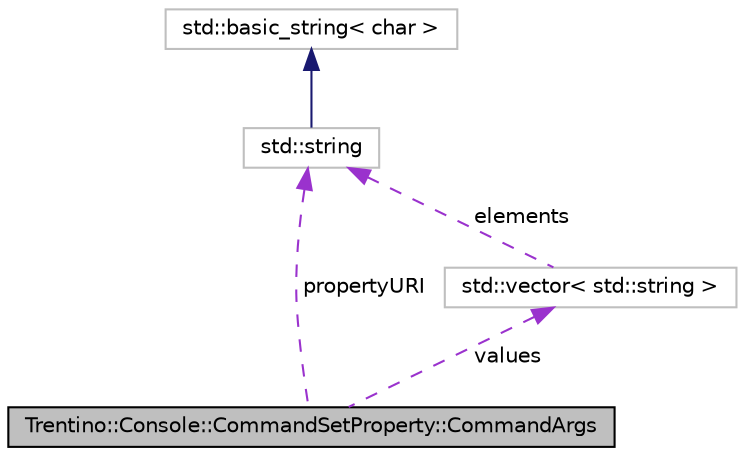 digraph G
{
  edge [fontname="Helvetica",fontsize="10",labelfontname="Helvetica",labelfontsize="10"];
  node [fontname="Helvetica",fontsize="10",shape=record];
  Node1 [label="Trentino::Console::CommandSetProperty::CommandArgs",height=0.2,width=0.4,color="black", fillcolor="grey75", style="filled" fontcolor="black"];
  Node2 -> Node1 [dir="back",color="darkorchid3",fontsize="10",style="dashed",label=" propertyURI" ,fontname="Helvetica"];
  Node2 [label="std::string",height=0.2,width=0.4,color="grey75", fillcolor="white", style="filled",tooltip="STL class."];
  Node3 -> Node2 [dir="back",color="midnightblue",fontsize="10",style="solid",fontname="Helvetica"];
  Node3 [label="std::basic_string\< char \>",height=0.2,width=0.4,color="grey75", fillcolor="white", style="filled",tooltip="STL class."];
  Node4 -> Node1 [dir="back",color="darkorchid3",fontsize="10",style="dashed",label=" values" ,fontname="Helvetica"];
  Node4 [label="std::vector\< std::string \>",height=0.2,width=0.4,color="grey75", fillcolor="white", style="filled"];
  Node2 -> Node4 [dir="back",color="darkorchid3",fontsize="10",style="dashed",label=" elements" ,fontname="Helvetica"];
}
